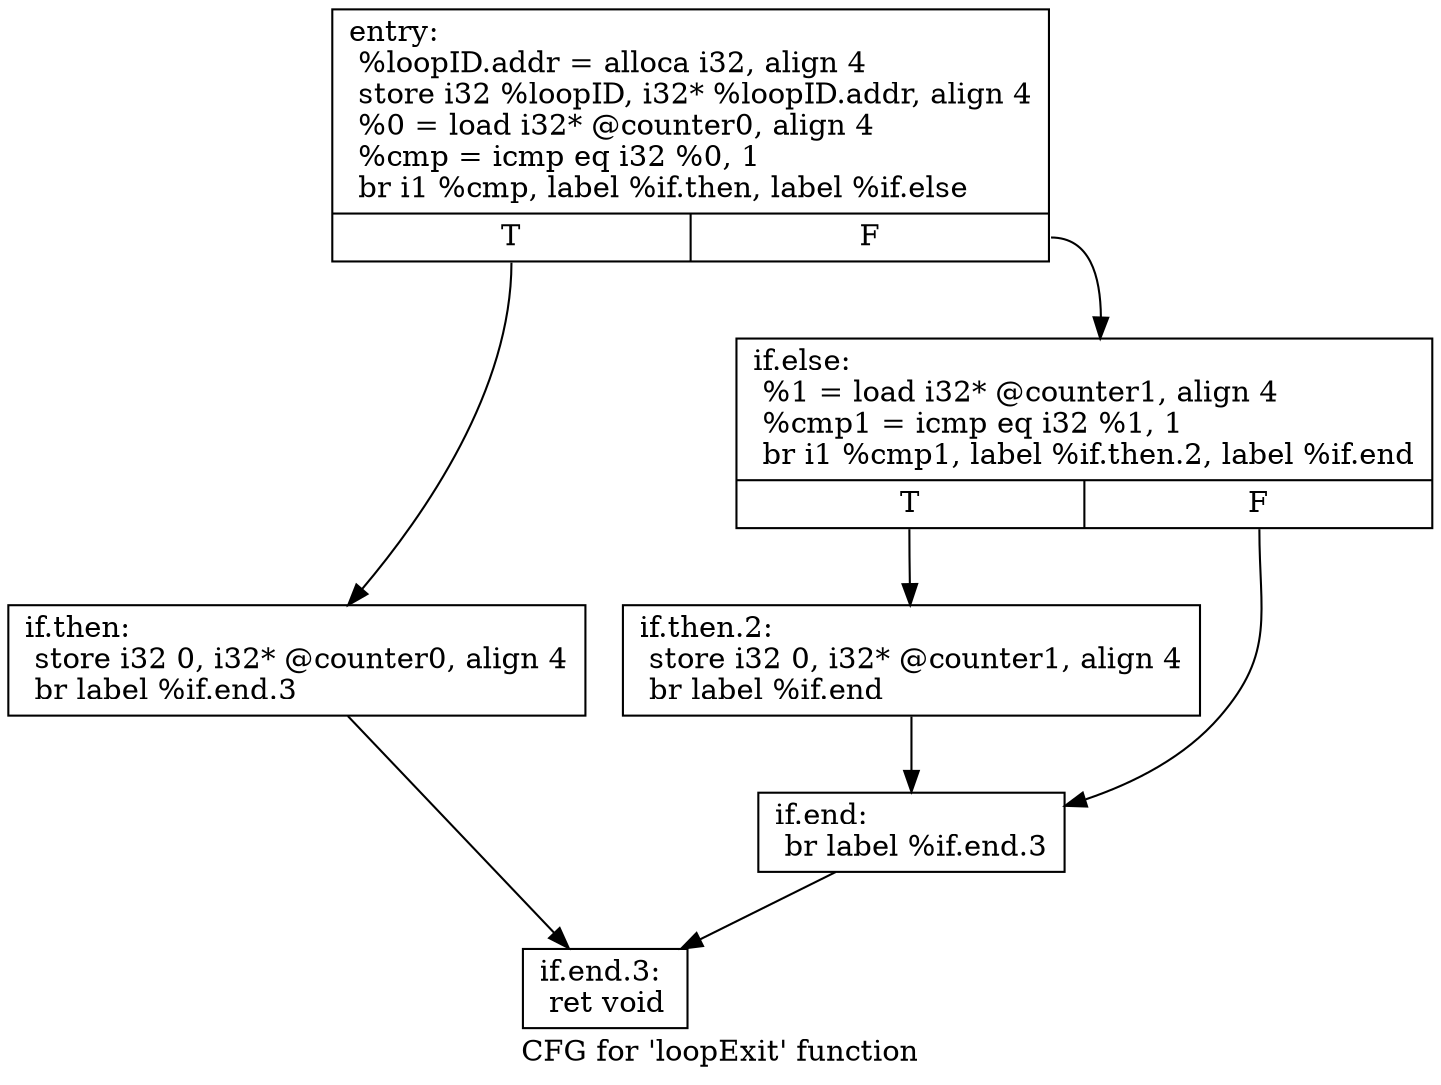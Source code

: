 digraph "CFG for 'loopExit' function" {
	label="CFG for 'loopExit' function";

	Node0x43e5980 [shape=record,label="{entry:\l  %loopID.addr = alloca i32, align 4\l  store i32 %loopID, i32* %loopID.addr, align 4\l  %0 = load i32* @counter0, align 4\l  %cmp = icmp eq i32 %0, 1\l  br i1 %cmp, label %if.then, label %if.else\l|{<s0>T|<s1>F}}"];
	Node0x43e5980:s0 -> Node0x43e59d0;
	Node0x43e5980:s1 -> Node0x43e5a20;
	Node0x43e59d0 [shape=record,label="{if.then:                                          \l  store i32 0, i32* @counter0, align 4\l  br label %if.end.3\l}"];
	Node0x43e59d0 -> Node0x43e5b10;
	Node0x43e5a20 [shape=record,label="{if.else:                                          \l  %1 = load i32* @counter1, align 4\l  %cmp1 = icmp eq i32 %1, 1\l  br i1 %cmp1, label %if.then.2, label %if.end\l|{<s0>T|<s1>F}}"];
	Node0x43e5a20:s0 -> Node0x43e5a70;
	Node0x43e5a20:s1 -> Node0x43e5ac0;
	Node0x43e5a70 [shape=record,label="{if.then.2:                                        \l  store i32 0, i32* @counter1, align 4\l  br label %if.end\l}"];
	Node0x43e5a70 -> Node0x43e5ac0;
	Node0x43e5ac0 [shape=record,label="{if.end:                                           \l  br label %if.end.3\l}"];
	Node0x43e5ac0 -> Node0x43e5b10;
	Node0x43e5b10 [shape=record,label="{if.end.3:                                         \l  ret void\l}"];
}
